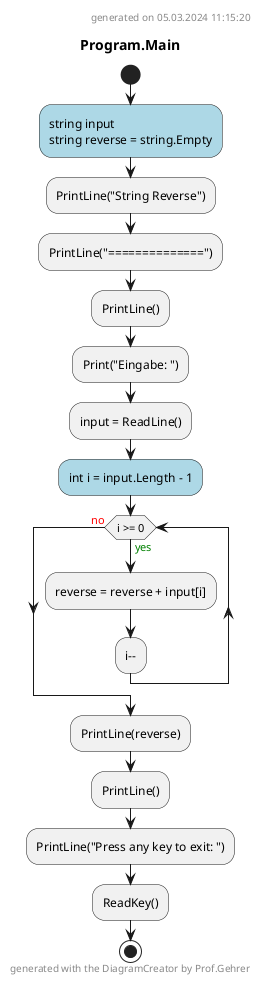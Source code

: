 @startuml Program.Main
header
generated on 05.03.2024 11:15:20
end header
title Program.Main
start
#LightBlue:string input
string reverse = string.Empty;
:PrintLine("String Reverse");
:PrintLine("==============");
:PrintLine();
:Print("Eingabe: ");
:input = ReadLine();
#LightBlue:int i = input.Length - 1;
while (i >= 0) is (<color:green>yes)
    :reverse = reverse + input[i];
:i--;
endwhile (<color:red>no)
:PrintLine(reverse);
:PrintLine();
:PrintLine("Press any key to exit: ");
:ReadKey();
footer
generated with the DiagramCreator by Prof.Gehrer
end footer
stop
@enduml
